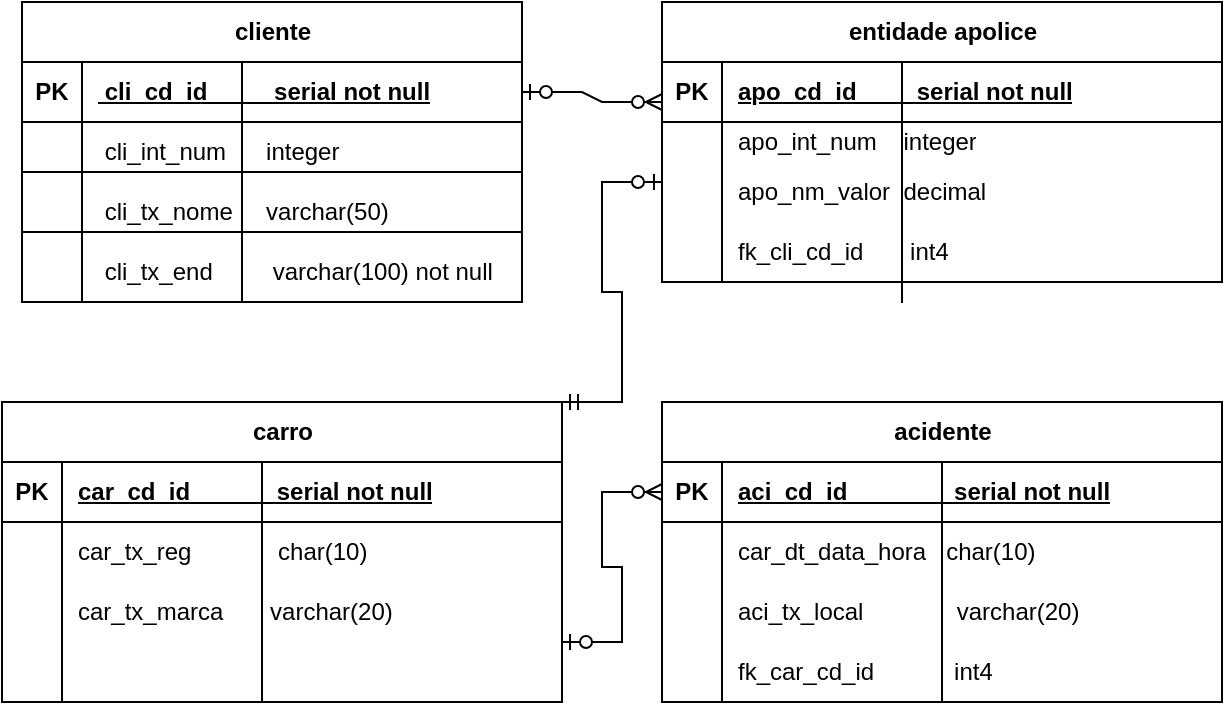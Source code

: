 <mxfile version="21.1.1">
  <diagram name="Página-1" id="XHDQbmk4agJDCf0YHSFw">
    <mxGraphModel dx="1120" dy="391" grid="1" gridSize="10" guides="1" tooltips="1" connect="1" arrows="1" fold="1" page="1" pageScale="1" pageWidth="827" pageHeight="1169" math="0" shadow="0">
      <root>
        <mxCell id="0" />
        <mxCell id="1" parent="0" />
        <mxCell id="Jh4PEy3uLfB6AriGemxG-34" value="cliente" style="shape=table;startSize=30;container=1;collapsible=1;childLayout=tableLayout;fixedRows=1;rowLines=0;fontStyle=1;align=center;resizeLast=1;html=1;" vertex="1" parent="1">
          <mxGeometry x="40" y="40" width="250" height="150" as="geometry" />
        </mxCell>
        <mxCell id="Jh4PEy3uLfB6AriGemxG-35" value="" style="shape=tableRow;horizontal=0;startSize=0;swimlaneHead=0;swimlaneBody=0;fillColor=none;collapsible=0;dropTarget=0;points=[[0,0.5],[1,0.5]];portConstraint=eastwest;top=0;left=0;right=0;bottom=1;" vertex="1" parent="Jh4PEy3uLfB6AriGemxG-34">
          <mxGeometry y="30" width="250" height="30" as="geometry" />
        </mxCell>
        <mxCell id="Jh4PEy3uLfB6AriGemxG-36" value="PK" style="shape=partialRectangle;connectable=0;fillColor=none;top=0;left=0;bottom=0;right=0;fontStyle=1;overflow=hidden;whiteSpace=wrap;html=1;" vertex="1" parent="Jh4PEy3uLfB6AriGemxG-35">
          <mxGeometry width="30" height="30" as="geometry">
            <mxRectangle width="30" height="30" as="alternateBounds" />
          </mxGeometry>
        </mxCell>
        <mxCell id="Jh4PEy3uLfB6AriGemxG-37" value="&amp;nbsp;cli_cd_id&amp;nbsp;&amp;nbsp;&amp;nbsp;&amp;nbsp;&amp;nbsp;&amp;nbsp;&amp;nbsp;&amp;nbsp;&amp;nbsp; serial not null" style="shape=partialRectangle;connectable=0;fillColor=none;top=0;left=0;bottom=0;right=0;align=left;spacingLeft=6;fontStyle=5;overflow=hidden;whiteSpace=wrap;html=1;" vertex="1" parent="Jh4PEy3uLfB6AriGemxG-35">
          <mxGeometry x="30" width="220" height="30" as="geometry">
            <mxRectangle width="220" height="30" as="alternateBounds" />
          </mxGeometry>
        </mxCell>
        <mxCell id="Jh4PEy3uLfB6AriGemxG-38" value="" style="shape=tableRow;horizontal=0;startSize=0;swimlaneHead=0;swimlaneBody=0;fillColor=none;collapsible=0;dropTarget=0;points=[[0,0.5],[1,0.5]];portConstraint=eastwest;top=0;left=0;right=0;bottom=0;" vertex="1" parent="Jh4PEy3uLfB6AriGemxG-34">
          <mxGeometry y="60" width="250" height="30" as="geometry" />
        </mxCell>
        <mxCell id="Jh4PEy3uLfB6AriGemxG-39" value="" style="shape=partialRectangle;connectable=0;fillColor=none;top=0;left=0;bottom=0;right=0;editable=1;overflow=hidden;whiteSpace=wrap;html=1;" vertex="1" parent="Jh4PEy3uLfB6AriGemxG-38">
          <mxGeometry width="30" height="30" as="geometry">
            <mxRectangle width="30" height="30" as="alternateBounds" />
          </mxGeometry>
        </mxCell>
        <mxCell id="Jh4PEy3uLfB6AriGemxG-40" value="&amp;nbsp;cli_int_num&amp;nbsp;&amp;nbsp;&amp;nbsp;&amp;nbsp;&amp;nbsp; integer" style="shape=partialRectangle;connectable=0;fillColor=none;top=0;left=0;bottom=0;right=0;align=left;spacingLeft=6;overflow=hidden;whiteSpace=wrap;html=1;" vertex="1" parent="Jh4PEy3uLfB6AriGemxG-38">
          <mxGeometry x="30" width="220" height="30" as="geometry">
            <mxRectangle width="220" height="30" as="alternateBounds" />
          </mxGeometry>
        </mxCell>
        <mxCell id="Jh4PEy3uLfB6AriGemxG-41" value="" style="shape=tableRow;horizontal=0;startSize=0;swimlaneHead=0;swimlaneBody=0;fillColor=none;collapsible=0;dropTarget=0;points=[[0,0.5],[1,0.5]];portConstraint=eastwest;top=0;left=0;right=0;bottom=0;" vertex="1" parent="Jh4PEy3uLfB6AriGemxG-34">
          <mxGeometry y="90" width="250" height="30" as="geometry" />
        </mxCell>
        <mxCell id="Jh4PEy3uLfB6AriGemxG-42" value="" style="shape=partialRectangle;connectable=0;fillColor=none;top=0;left=0;bottom=0;right=0;editable=1;overflow=hidden;whiteSpace=wrap;html=1;" vertex="1" parent="Jh4PEy3uLfB6AriGemxG-41">
          <mxGeometry width="30" height="30" as="geometry">
            <mxRectangle width="30" height="30" as="alternateBounds" />
          </mxGeometry>
        </mxCell>
        <mxCell id="Jh4PEy3uLfB6AriGemxG-43" value="&amp;nbsp;cli_tx_nome&amp;nbsp;&amp;nbsp;&amp;nbsp;&amp;nbsp; varchar(50)" style="shape=partialRectangle;connectable=0;fillColor=none;top=0;left=0;bottom=0;right=0;align=left;spacingLeft=6;overflow=hidden;whiteSpace=wrap;html=1;" vertex="1" parent="Jh4PEy3uLfB6AriGemxG-41">
          <mxGeometry x="30" width="220" height="30" as="geometry">
            <mxRectangle width="220" height="30" as="alternateBounds" />
          </mxGeometry>
        </mxCell>
        <mxCell id="Jh4PEy3uLfB6AriGemxG-44" value="" style="shape=tableRow;horizontal=0;startSize=0;swimlaneHead=0;swimlaneBody=0;fillColor=none;collapsible=0;dropTarget=0;points=[[0,0.5],[1,0.5]];portConstraint=eastwest;top=0;left=0;right=0;bottom=0;" vertex="1" parent="Jh4PEy3uLfB6AriGemxG-34">
          <mxGeometry y="120" width="250" height="30" as="geometry" />
        </mxCell>
        <mxCell id="Jh4PEy3uLfB6AriGemxG-45" value="" style="shape=partialRectangle;connectable=0;fillColor=none;top=0;left=0;bottom=0;right=0;editable=1;overflow=hidden;whiteSpace=wrap;html=1;" vertex="1" parent="Jh4PEy3uLfB6AriGemxG-44">
          <mxGeometry width="30" height="30" as="geometry">
            <mxRectangle width="30" height="30" as="alternateBounds" />
          </mxGeometry>
        </mxCell>
        <mxCell id="Jh4PEy3uLfB6AriGemxG-46" value="&amp;nbsp;cli_tx_end&amp;nbsp;&amp;nbsp;&amp;nbsp;&amp;nbsp;&amp;nbsp;&amp;nbsp;&amp;nbsp;&amp;nbsp; varchar(100) not null" style="shape=partialRectangle;connectable=0;fillColor=none;top=0;left=0;bottom=0;right=0;align=left;spacingLeft=6;overflow=hidden;whiteSpace=wrap;html=1;" vertex="1" parent="Jh4PEy3uLfB6AriGemxG-44">
          <mxGeometry x="30" width="220" height="30" as="geometry">
            <mxRectangle width="220" height="30" as="alternateBounds" />
          </mxGeometry>
        </mxCell>
        <mxCell id="Jh4PEy3uLfB6AriGemxG-47" value="" style="line;strokeWidth=1;rotatable=0;dashed=0;labelPosition=right;align=left;verticalAlign=middle;spacingTop=0;spacingLeft=6;points=[];portConstraint=eastwest;" vertex="1" parent="1">
          <mxGeometry x="40" y="120" width="250" height="10" as="geometry" />
        </mxCell>
        <mxCell id="Jh4PEy3uLfB6AriGemxG-48" value="" style="line;strokeWidth=1;rotatable=0;dashed=0;labelPosition=right;align=left;verticalAlign=middle;spacingTop=0;spacingLeft=6;points=[];portConstraint=eastwest;" vertex="1" parent="1">
          <mxGeometry x="40" y="150" width="250" height="10" as="geometry" />
        </mxCell>
        <mxCell id="Jh4PEy3uLfB6AriGemxG-52" value="" style="shape=partialRectangle;whiteSpace=wrap;html=1;right=0;top=0;bottom=0;fillColor=none;routingCenterX=-0.5;" vertex="1" parent="1">
          <mxGeometry x="150" y="70" width="120" height="120" as="geometry" />
        </mxCell>
        <mxCell id="Jh4PEy3uLfB6AriGemxG-53" value="entidade apolice" style="shape=table;startSize=30;container=1;collapsible=1;childLayout=tableLayout;fixedRows=1;rowLines=0;fontStyle=1;align=center;resizeLast=1;html=1;" vertex="1" parent="1">
          <mxGeometry x="360" y="40" width="280" height="140" as="geometry" />
        </mxCell>
        <mxCell id="Jh4PEy3uLfB6AriGemxG-54" value="" style="shape=tableRow;horizontal=0;startSize=0;swimlaneHead=0;swimlaneBody=0;fillColor=none;collapsible=0;dropTarget=0;points=[[0,0.5],[1,0.5]];portConstraint=eastwest;top=0;left=0;right=0;bottom=1;" vertex="1" parent="Jh4PEy3uLfB6AriGemxG-53">
          <mxGeometry y="30" width="280" height="30" as="geometry" />
        </mxCell>
        <mxCell id="Jh4PEy3uLfB6AriGemxG-55" value="PK" style="shape=partialRectangle;connectable=0;fillColor=none;top=0;left=0;bottom=0;right=0;fontStyle=1;overflow=hidden;whiteSpace=wrap;html=1;" vertex="1" parent="Jh4PEy3uLfB6AriGemxG-54">
          <mxGeometry width="30" height="30" as="geometry">
            <mxRectangle width="30" height="30" as="alternateBounds" />
          </mxGeometry>
        </mxCell>
        <mxCell id="Jh4PEy3uLfB6AriGemxG-56" value="apo_cd_id&amp;nbsp;&amp;nbsp;&amp;nbsp;&amp;nbsp;&amp;nbsp;&amp;nbsp;&amp;nbsp;&amp;nbsp; serial not null" style="shape=partialRectangle;connectable=0;fillColor=none;top=0;left=0;bottom=0;right=0;align=left;spacingLeft=6;fontStyle=5;overflow=hidden;whiteSpace=wrap;html=1;" vertex="1" parent="Jh4PEy3uLfB6AriGemxG-54">
          <mxGeometry x="30" width="250" height="30" as="geometry">
            <mxRectangle width="250" height="30" as="alternateBounds" />
          </mxGeometry>
        </mxCell>
        <mxCell id="Jh4PEy3uLfB6AriGemxG-57" value="" style="shape=tableRow;horizontal=0;startSize=0;swimlaneHead=0;swimlaneBody=0;fillColor=none;collapsible=0;dropTarget=0;points=[[0,0.5],[1,0.5]];portConstraint=eastwest;top=0;left=0;right=0;bottom=0;" vertex="1" parent="Jh4PEy3uLfB6AriGemxG-53">
          <mxGeometry y="60" width="280" height="20" as="geometry" />
        </mxCell>
        <mxCell id="Jh4PEy3uLfB6AriGemxG-58" value="" style="shape=partialRectangle;connectable=0;fillColor=none;top=0;left=0;bottom=0;right=0;editable=1;overflow=hidden;whiteSpace=wrap;html=1;" vertex="1" parent="Jh4PEy3uLfB6AriGemxG-57">
          <mxGeometry width="30" height="20" as="geometry">
            <mxRectangle width="30" height="20" as="alternateBounds" />
          </mxGeometry>
        </mxCell>
        <mxCell id="Jh4PEy3uLfB6AriGemxG-59" value="apo_int_num&amp;nbsp;&amp;nbsp;&amp;nbsp; integer" style="shape=partialRectangle;connectable=0;fillColor=none;top=0;left=0;bottom=0;right=0;align=left;spacingLeft=6;overflow=hidden;whiteSpace=wrap;html=1;" vertex="1" parent="Jh4PEy3uLfB6AriGemxG-57">
          <mxGeometry x="30" width="250" height="20" as="geometry">
            <mxRectangle width="250" height="20" as="alternateBounds" />
          </mxGeometry>
        </mxCell>
        <mxCell id="Jh4PEy3uLfB6AriGemxG-60" value="" style="shape=tableRow;horizontal=0;startSize=0;swimlaneHead=0;swimlaneBody=0;fillColor=none;collapsible=0;dropTarget=0;points=[[0,0.5],[1,0.5]];portConstraint=eastwest;top=0;left=0;right=0;bottom=0;" vertex="1" parent="Jh4PEy3uLfB6AriGemxG-53">
          <mxGeometry y="80" width="280" height="30" as="geometry" />
        </mxCell>
        <mxCell id="Jh4PEy3uLfB6AriGemxG-61" value="" style="shape=partialRectangle;connectable=0;fillColor=none;top=0;left=0;bottom=0;right=0;editable=1;overflow=hidden;whiteSpace=wrap;html=1;" vertex="1" parent="Jh4PEy3uLfB6AriGemxG-60">
          <mxGeometry width="30" height="30" as="geometry">
            <mxRectangle width="30" height="30" as="alternateBounds" />
          </mxGeometry>
        </mxCell>
        <mxCell id="Jh4PEy3uLfB6AriGemxG-62" value="apo_nm_valor&amp;nbsp; decimal" style="shape=partialRectangle;connectable=0;fillColor=none;top=0;left=0;bottom=0;right=0;align=left;spacingLeft=6;overflow=hidden;whiteSpace=wrap;html=1;" vertex="1" parent="Jh4PEy3uLfB6AriGemxG-60">
          <mxGeometry x="30" width="250" height="30" as="geometry">
            <mxRectangle width="250" height="30" as="alternateBounds" />
          </mxGeometry>
        </mxCell>
        <mxCell id="Jh4PEy3uLfB6AriGemxG-63" value="" style="shape=tableRow;horizontal=0;startSize=0;swimlaneHead=0;swimlaneBody=0;fillColor=none;collapsible=0;dropTarget=0;points=[[0,0.5],[1,0.5]];portConstraint=eastwest;top=0;left=0;right=0;bottom=0;" vertex="1" parent="Jh4PEy3uLfB6AriGemxG-53">
          <mxGeometry y="110" width="280" height="30" as="geometry" />
        </mxCell>
        <mxCell id="Jh4PEy3uLfB6AriGemxG-64" value="" style="shape=partialRectangle;connectable=0;fillColor=none;top=0;left=0;bottom=0;right=0;editable=1;overflow=hidden;whiteSpace=wrap;html=1;" vertex="1" parent="Jh4PEy3uLfB6AriGemxG-63">
          <mxGeometry width="30" height="30" as="geometry">
            <mxRectangle width="30" height="30" as="alternateBounds" />
          </mxGeometry>
        </mxCell>
        <mxCell id="Jh4PEy3uLfB6AriGemxG-65" value="fk_cli_cd_id&amp;nbsp;&amp;nbsp;&amp;nbsp;&amp;nbsp;&amp;nbsp;&amp;nbsp; int4" style="shape=partialRectangle;connectable=0;fillColor=none;top=0;left=0;bottom=0;right=0;align=left;spacingLeft=6;overflow=hidden;whiteSpace=wrap;html=1;" vertex="1" parent="Jh4PEy3uLfB6AriGemxG-63">
          <mxGeometry x="30" width="250" height="30" as="geometry">
            <mxRectangle width="250" height="30" as="alternateBounds" />
          </mxGeometry>
        </mxCell>
        <mxCell id="Jh4PEy3uLfB6AriGemxG-66" value="" style="shape=partialRectangle;whiteSpace=wrap;html=1;right=0;top=0;bottom=0;fillColor=none;routingCenterX=-0.5;" vertex="1" parent="1">
          <mxGeometry x="480" y="70" width="120" height="120" as="geometry" />
        </mxCell>
        <mxCell id="Jh4PEy3uLfB6AriGemxG-67" value="carro" style="shape=table;startSize=30;container=1;collapsible=1;childLayout=tableLayout;fixedRows=1;rowLines=0;fontStyle=1;align=center;resizeLast=1;html=1;" vertex="1" parent="1">
          <mxGeometry x="30" y="240" width="280" height="150" as="geometry" />
        </mxCell>
        <mxCell id="Jh4PEy3uLfB6AriGemxG-68" value="" style="shape=tableRow;horizontal=0;startSize=0;swimlaneHead=0;swimlaneBody=0;fillColor=none;collapsible=0;dropTarget=0;points=[[0,0.5],[1,0.5]];portConstraint=eastwest;top=0;left=0;right=0;bottom=1;" vertex="1" parent="Jh4PEy3uLfB6AriGemxG-67">
          <mxGeometry y="30" width="280" height="30" as="geometry" />
        </mxCell>
        <mxCell id="Jh4PEy3uLfB6AriGemxG-69" value="PK" style="shape=partialRectangle;connectable=0;fillColor=none;top=0;left=0;bottom=0;right=0;fontStyle=1;overflow=hidden;whiteSpace=wrap;html=1;" vertex="1" parent="Jh4PEy3uLfB6AriGemxG-68">
          <mxGeometry width="30" height="30" as="geometry">
            <mxRectangle width="30" height="30" as="alternateBounds" />
          </mxGeometry>
        </mxCell>
        <mxCell id="Jh4PEy3uLfB6AriGemxG-70" value="car_cd_id&amp;nbsp;&amp;nbsp;&amp;nbsp;&amp;nbsp;&amp;nbsp;&amp;nbsp;&amp;nbsp;&amp;nbsp;&amp;nbsp;&amp;nbsp;&amp;nbsp;&amp;nbsp; serial not null" style="shape=partialRectangle;connectable=0;fillColor=none;top=0;left=0;bottom=0;right=0;align=left;spacingLeft=6;fontStyle=5;overflow=hidden;whiteSpace=wrap;html=1;" vertex="1" parent="Jh4PEy3uLfB6AriGemxG-68">
          <mxGeometry x="30" width="250" height="30" as="geometry">
            <mxRectangle width="250" height="30" as="alternateBounds" />
          </mxGeometry>
        </mxCell>
        <mxCell id="Jh4PEy3uLfB6AriGemxG-71" value="" style="shape=tableRow;horizontal=0;startSize=0;swimlaneHead=0;swimlaneBody=0;fillColor=none;collapsible=0;dropTarget=0;points=[[0,0.5],[1,0.5]];portConstraint=eastwest;top=0;left=0;right=0;bottom=0;" vertex="1" parent="Jh4PEy3uLfB6AriGemxG-67">
          <mxGeometry y="60" width="280" height="30" as="geometry" />
        </mxCell>
        <mxCell id="Jh4PEy3uLfB6AriGemxG-72" value="" style="shape=partialRectangle;connectable=0;fillColor=none;top=0;left=0;bottom=0;right=0;editable=1;overflow=hidden;whiteSpace=wrap;html=1;" vertex="1" parent="Jh4PEy3uLfB6AriGemxG-71">
          <mxGeometry width="30" height="30" as="geometry">
            <mxRectangle width="30" height="30" as="alternateBounds" />
          </mxGeometry>
        </mxCell>
        <mxCell id="Jh4PEy3uLfB6AriGemxG-73" value="car_tx_reg&amp;nbsp;&amp;nbsp;&amp;nbsp;&amp;nbsp;&amp;nbsp;&amp;nbsp;&amp;nbsp;&amp;nbsp;&amp;nbsp;&amp;nbsp;&amp;nbsp;&amp;nbsp; char(10)" style="shape=partialRectangle;connectable=0;fillColor=none;top=0;left=0;bottom=0;right=0;align=left;spacingLeft=6;overflow=hidden;whiteSpace=wrap;html=1;" vertex="1" parent="Jh4PEy3uLfB6AriGemxG-71">
          <mxGeometry x="30" width="250" height="30" as="geometry">
            <mxRectangle width="250" height="30" as="alternateBounds" />
          </mxGeometry>
        </mxCell>
        <mxCell id="Jh4PEy3uLfB6AriGemxG-74" value="" style="shape=tableRow;horizontal=0;startSize=0;swimlaneHead=0;swimlaneBody=0;fillColor=none;collapsible=0;dropTarget=0;points=[[0,0.5],[1,0.5]];portConstraint=eastwest;top=0;left=0;right=0;bottom=0;" vertex="1" parent="Jh4PEy3uLfB6AriGemxG-67">
          <mxGeometry y="90" width="280" height="30" as="geometry" />
        </mxCell>
        <mxCell id="Jh4PEy3uLfB6AriGemxG-75" value="" style="shape=partialRectangle;connectable=0;fillColor=none;top=0;left=0;bottom=0;right=0;editable=1;overflow=hidden;whiteSpace=wrap;html=1;" vertex="1" parent="Jh4PEy3uLfB6AriGemxG-74">
          <mxGeometry width="30" height="30" as="geometry">
            <mxRectangle width="30" height="30" as="alternateBounds" />
          </mxGeometry>
        </mxCell>
        <mxCell id="Jh4PEy3uLfB6AriGemxG-76" value="car_tx_marca&amp;nbsp;&amp;nbsp;&amp;nbsp;&amp;nbsp;&amp;nbsp;&amp;nbsp; varchar(20)" style="shape=partialRectangle;connectable=0;fillColor=none;top=0;left=0;bottom=0;right=0;align=left;spacingLeft=6;overflow=hidden;whiteSpace=wrap;html=1;" vertex="1" parent="Jh4PEy3uLfB6AriGemxG-74">
          <mxGeometry x="30" width="250" height="30" as="geometry">
            <mxRectangle width="250" height="30" as="alternateBounds" />
          </mxGeometry>
        </mxCell>
        <mxCell id="Jh4PEy3uLfB6AriGemxG-77" value="" style="shape=tableRow;horizontal=0;startSize=0;swimlaneHead=0;swimlaneBody=0;fillColor=none;collapsible=0;dropTarget=0;points=[[0,0.5],[1,0.5]];portConstraint=eastwest;top=0;left=0;right=0;bottom=0;" vertex="1" parent="Jh4PEy3uLfB6AriGemxG-67">
          <mxGeometry y="120" width="280" height="30" as="geometry" />
        </mxCell>
        <mxCell id="Jh4PEy3uLfB6AriGemxG-78" value="" style="shape=partialRectangle;connectable=0;fillColor=none;top=0;left=0;bottom=0;right=0;editable=1;overflow=hidden;whiteSpace=wrap;html=1;" vertex="1" parent="Jh4PEy3uLfB6AriGemxG-77">
          <mxGeometry width="30" height="30" as="geometry">
            <mxRectangle width="30" height="30" as="alternateBounds" />
          </mxGeometry>
        </mxCell>
        <mxCell id="Jh4PEy3uLfB6AriGemxG-79" value="" style="shape=partialRectangle;connectable=0;fillColor=none;top=0;left=0;bottom=0;right=0;align=left;spacingLeft=6;overflow=hidden;whiteSpace=wrap;html=1;" vertex="1" parent="Jh4PEy3uLfB6AriGemxG-77">
          <mxGeometry x="30" width="250" height="30" as="geometry">
            <mxRectangle width="250" height="30" as="alternateBounds" />
          </mxGeometry>
        </mxCell>
        <mxCell id="Jh4PEy3uLfB6AriGemxG-80" value="" style="shape=partialRectangle;whiteSpace=wrap;html=1;right=0;top=0;bottom=0;fillColor=none;routingCenterX=-0.5;" vertex="1" parent="1">
          <mxGeometry x="160" y="270" width="120" height="120" as="geometry" />
        </mxCell>
        <mxCell id="Jh4PEy3uLfB6AriGemxG-81" value="acidente" style="shape=table;startSize=30;container=1;collapsible=1;childLayout=tableLayout;fixedRows=1;rowLines=0;fontStyle=1;align=center;resizeLast=1;html=1;" vertex="1" parent="1">
          <mxGeometry x="360" y="240" width="280" height="150" as="geometry" />
        </mxCell>
        <mxCell id="Jh4PEy3uLfB6AriGemxG-82" value="" style="shape=tableRow;horizontal=0;startSize=0;swimlaneHead=0;swimlaneBody=0;fillColor=none;collapsible=0;dropTarget=0;points=[[0,0.5],[1,0.5]];portConstraint=eastwest;top=0;left=0;right=0;bottom=1;" vertex="1" parent="Jh4PEy3uLfB6AriGemxG-81">
          <mxGeometry y="30" width="280" height="30" as="geometry" />
        </mxCell>
        <mxCell id="Jh4PEy3uLfB6AriGemxG-83" value="PK" style="shape=partialRectangle;connectable=0;fillColor=none;top=0;left=0;bottom=0;right=0;fontStyle=1;overflow=hidden;whiteSpace=wrap;html=1;" vertex="1" parent="Jh4PEy3uLfB6AriGemxG-82">
          <mxGeometry width="30" height="30" as="geometry">
            <mxRectangle width="30" height="30" as="alternateBounds" />
          </mxGeometry>
        </mxCell>
        <mxCell id="Jh4PEy3uLfB6AriGemxG-84" value="aci_cd_id&amp;nbsp;&amp;nbsp;&amp;nbsp;&amp;nbsp;&amp;nbsp;&amp;nbsp;&amp;nbsp;&amp;nbsp;&amp;nbsp;&amp;nbsp;&amp;nbsp;&amp;nbsp;&amp;nbsp;&amp;nbsp;&amp;nbsp; serial not null" style="shape=partialRectangle;connectable=0;fillColor=none;top=0;left=0;bottom=0;right=0;align=left;spacingLeft=6;fontStyle=5;overflow=hidden;whiteSpace=wrap;html=1;" vertex="1" parent="Jh4PEy3uLfB6AriGemxG-82">
          <mxGeometry x="30" width="250" height="30" as="geometry">
            <mxRectangle width="250" height="30" as="alternateBounds" />
          </mxGeometry>
        </mxCell>
        <mxCell id="Jh4PEy3uLfB6AriGemxG-85" value="" style="shape=tableRow;horizontal=0;startSize=0;swimlaneHead=0;swimlaneBody=0;fillColor=none;collapsible=0;dropTarget=0;points=[[0,0.5],[1,0.5]];portConstraint=eastwest;top=0;left=0;right=0;bottom=0;" vertex="1" parent="Jh4PEy3uLfB6AriGemxG-81">
          <mxGeometry y="60" width="280" height="30" as="geometry" />
        </mxCell>
        <mxCell id="Jh4PEy3uLfB6AriGemxG-86" value="" style="shape=partialRectangle;connectable=0;fillColor=none;top=0;left=0;bottom=0;right=0;editable=1;overflow=hidden;whiteSpace=wrap;html=1;" vertex="1" parent="Jh4PEy3uLfB6AriGemxG-85">
          <mxGeometry width="30" height="30" as="geometry">
            <mxRectangle width="30" height="30" as="alternateBounds" />
          </mxGeometry>
        </mxCell>
        <mxCell id="Jh4PEy3uLfB6AriGemxG-87" value="car_dt_data_hora&amp;nbsp;&amp;nbsp; char(10)" style="shape=partialRectangle;connectable=0;fillColor=none;top=0;left=0;bottom=0;right=0;align=left;spacingLeft=6;overflow=hidden;whiteSpace=wrap;html=1;" vertex="1" parent="Jh4PEy3uLfB6AriGemxG-85">
          <mxGeometry x="30" width="250" height="30" as="geometry">
            <mxRectangle width="250" height="30" as="alternateBounds" />
          </mxGeometry>
        </mxCell>
        <mxCell id="Jh4PEy3uLfB6AriGemxG-88" value="" style="shape=tableRow;horizontal=0;startSize=0;swimlaneHead=0;swimlaneBody=0;fillColor=none;collapsible=0;dropTarget=0;points=[[0,0.5],[1,0.5]];portConstraint=eastwest;top=0;left=0;right=0;bottom=0;" vertex="1" parent="Jh4PEy3uLfB6AriGemxG-81">
          <mxGeometry y="90" width="280" height="30" as="geometry" />
        </mxCell>
        <mxCell id="Jh4PEy3uLfB6AriGemxG-89" value="" style="shape=partialRectangle;connectable=0;fillColor=none;top=0;left=0;bottom=0;right=0;editable=1;overflow=hidden;whiteSpace=wrap;html=1;" vertex="1" parent="Jh4PEy3uLfB6AriGemxG-88">
          <mxGeometry width="30" height="30" as="geometry">
            <mxRectangle width="30" height="30" as="alternateBounds" />
          </mxGeometry>
        </mxCell>
        <mxCell id="Jh4PEy3uLfB6AriGemxG-90" value="aci_tx_local&amp;nbsp;&amp;nbsp;&amp;nbsp;&amp;nbsp;&amp;nbsp;&amp;nbsp;&amp;nbsp;&amp;nbsp;&amp;nbsp;&amp;nbsp;&amp;nbsp;&amp;nbsp;&amp;nbsp; varchar(20)" style="shape=partialRectangle;connectable=0;fillColor=none;top=0;left=0;bottom=0;right=0;align=left;spacingLeft=6;overflow=hidden;whiteSpace=wrap;html=1;" vertex="1" parent="Jh4PEy3uLfB6AriGemxG-88">
          <mxGeometry x="30" width="250" height="30" as="geometry">
            <mxRectangle width="250" height="30" as="alternateBounds" />
          </mxGeometry>
        </mxCell>
        <mxCell id="Jh4PEy3uLfB6AriGemxG-91" value="" style="shape=tableRow;horizontal=0;startSize=0;swimlaneHead=0;swimlaneBody=0;fillColor=none;collapsible=0;dropTarget=0;points=[[0,0.5],[1,0.5]];portConstraint=eastwest;top=0;left=0;right=0;bottom=0;" vertex="1" parent="Jh4PEy3uLfB6AriGemxG-81">
          <mxGeometry y="120" width="280" height="30" as="geometry" />
        </mxCell>
        <mxCell id="Jh4PEy3uLfB6AriGemxG-92" value="" style="shape=partialRectangle;connectable=0;fillColor=none;top=0;left=0;bottom=0;right=0;editable=1;overflow=hidden;whiteSpace=wrap;html=1;" vertex="1" parent="Jh4PEy3uLfB6AriGemxG-91">
          <mxGeometry width="30" height="30" as="geometry">
            <mxRectangle width="30" height="30" as="alternateBounds" />
          </mxGeometry>
        </mxCell>
        <mxCell id="Jh4PEy3uLfB6AriGemxG-93" value="fk_car_cd_id&amp;nbsp;&amp;nbsp;&amp;nbsp;&amp;nbsp;&amp;nbsp;&amp;nbsp;&amp;nbsp;&amp;nbsp;&amp;nbsp;&amp;nbsp;&amp;nbsp; int4" style="shape=partialRectangle;connectable=0;fillColor=none;top=0;left=0;bottom=0;right=0;align=left;spacingLeft=6;overflow=hidden;whiteSpace=wrap;html=1;" vertex="1" parent="Jh4PEy3uLfB6AriGemxG-91">
          <mxGeometry x="30" width="250" height="30" as="geometry">
            <mxRectangle width="250" height="30" as="alternateBounds" />
          </mxGeometry>
        </mxCell>
        <mxCell id="Jh4PEy3uLfB6AriGemxG-94" value="" style="shape=partialRectangle;whiteSpace=wrap;html=1;right=0;top=0;bottom=0;fillColor=none;routingCenterX=-0.5;" vertex="1" parent="1">
          <mxGeometry x="500" y="270" width="120" height="120" as="geometry" />
        </mxCell>
        <mxCell id="Jh4PEy3uLfB6AriGemxG-97" value="" style="edgeStyle=entityRelationEdgeStyle;fontSize=12;html=1;endArrow=ERzeroToMany;startArrow=ERzeroToOne;rounded=0;" edge="1" parent="1" source="Jh4PEy3uLfB6AriGemxG-35">
          <mxGeometry width="100" height="100" relative="1" as="geometry">
            <mxPoint x="260" y="190" as="sourcePoint" />
            <mxPoint x="360" y="90" as="targetPoint" />
          </mxGeometry>
        </mxCell>
        <mxCell id="Jh4PEy3uLfB6AriGemxG-98" value="" style="edgeStyle=entityRelationEdgeStyle;fontSize=12;html=1;endArrow=ERzeroToOne;startArrow=ERmandOne;rounded=0;exitX=1;exitY=0;exitDx=0;exitDy=0;exitPerimeter=0;" edge="1" parent="1" source="Jh4PEy3uLfB6AriGemxG-67">
          <mxGeometry width="100" height="100" relative="1" as="geometry">
            <mxPoint x="320" y="241" as="sourcePoint" />
            <mxPoint x="360" y="130" as="targetPoint" />
          </mxGeometry>
        </mxCell>
        <mxCell id="Jh4PEy3uLfB6AriGemxG-99" value="" style="edgeStyle=entityRelationEdgeStyle;fontSize=12;html=1;endArrow=ERzeroToMany;startArrow=ERzeroToOne;rounded=0;entryX=0;entryY=0.5;entryDx=0;entryDy=0;" edge="1" parent="1" target="Jh4PEy3uLfB6AriGemxG-82">
          <mxGeometry width="100" height="100" relative="1" as="geometry">
            <mxPoint x="310" y="360" as="sourcePoint" />
            <mxPoint x="350" y="280" as="targetPoint" />
          </mxGeometry>
        </mxCell>
      </root>
    </mxGraphModel>
  </diagram>
</mxfile>
